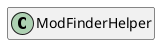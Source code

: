 @startuml
set namespaceSeparator \\
hide members
hide << alias >> circle

class ModFinderHelper
@enduml
